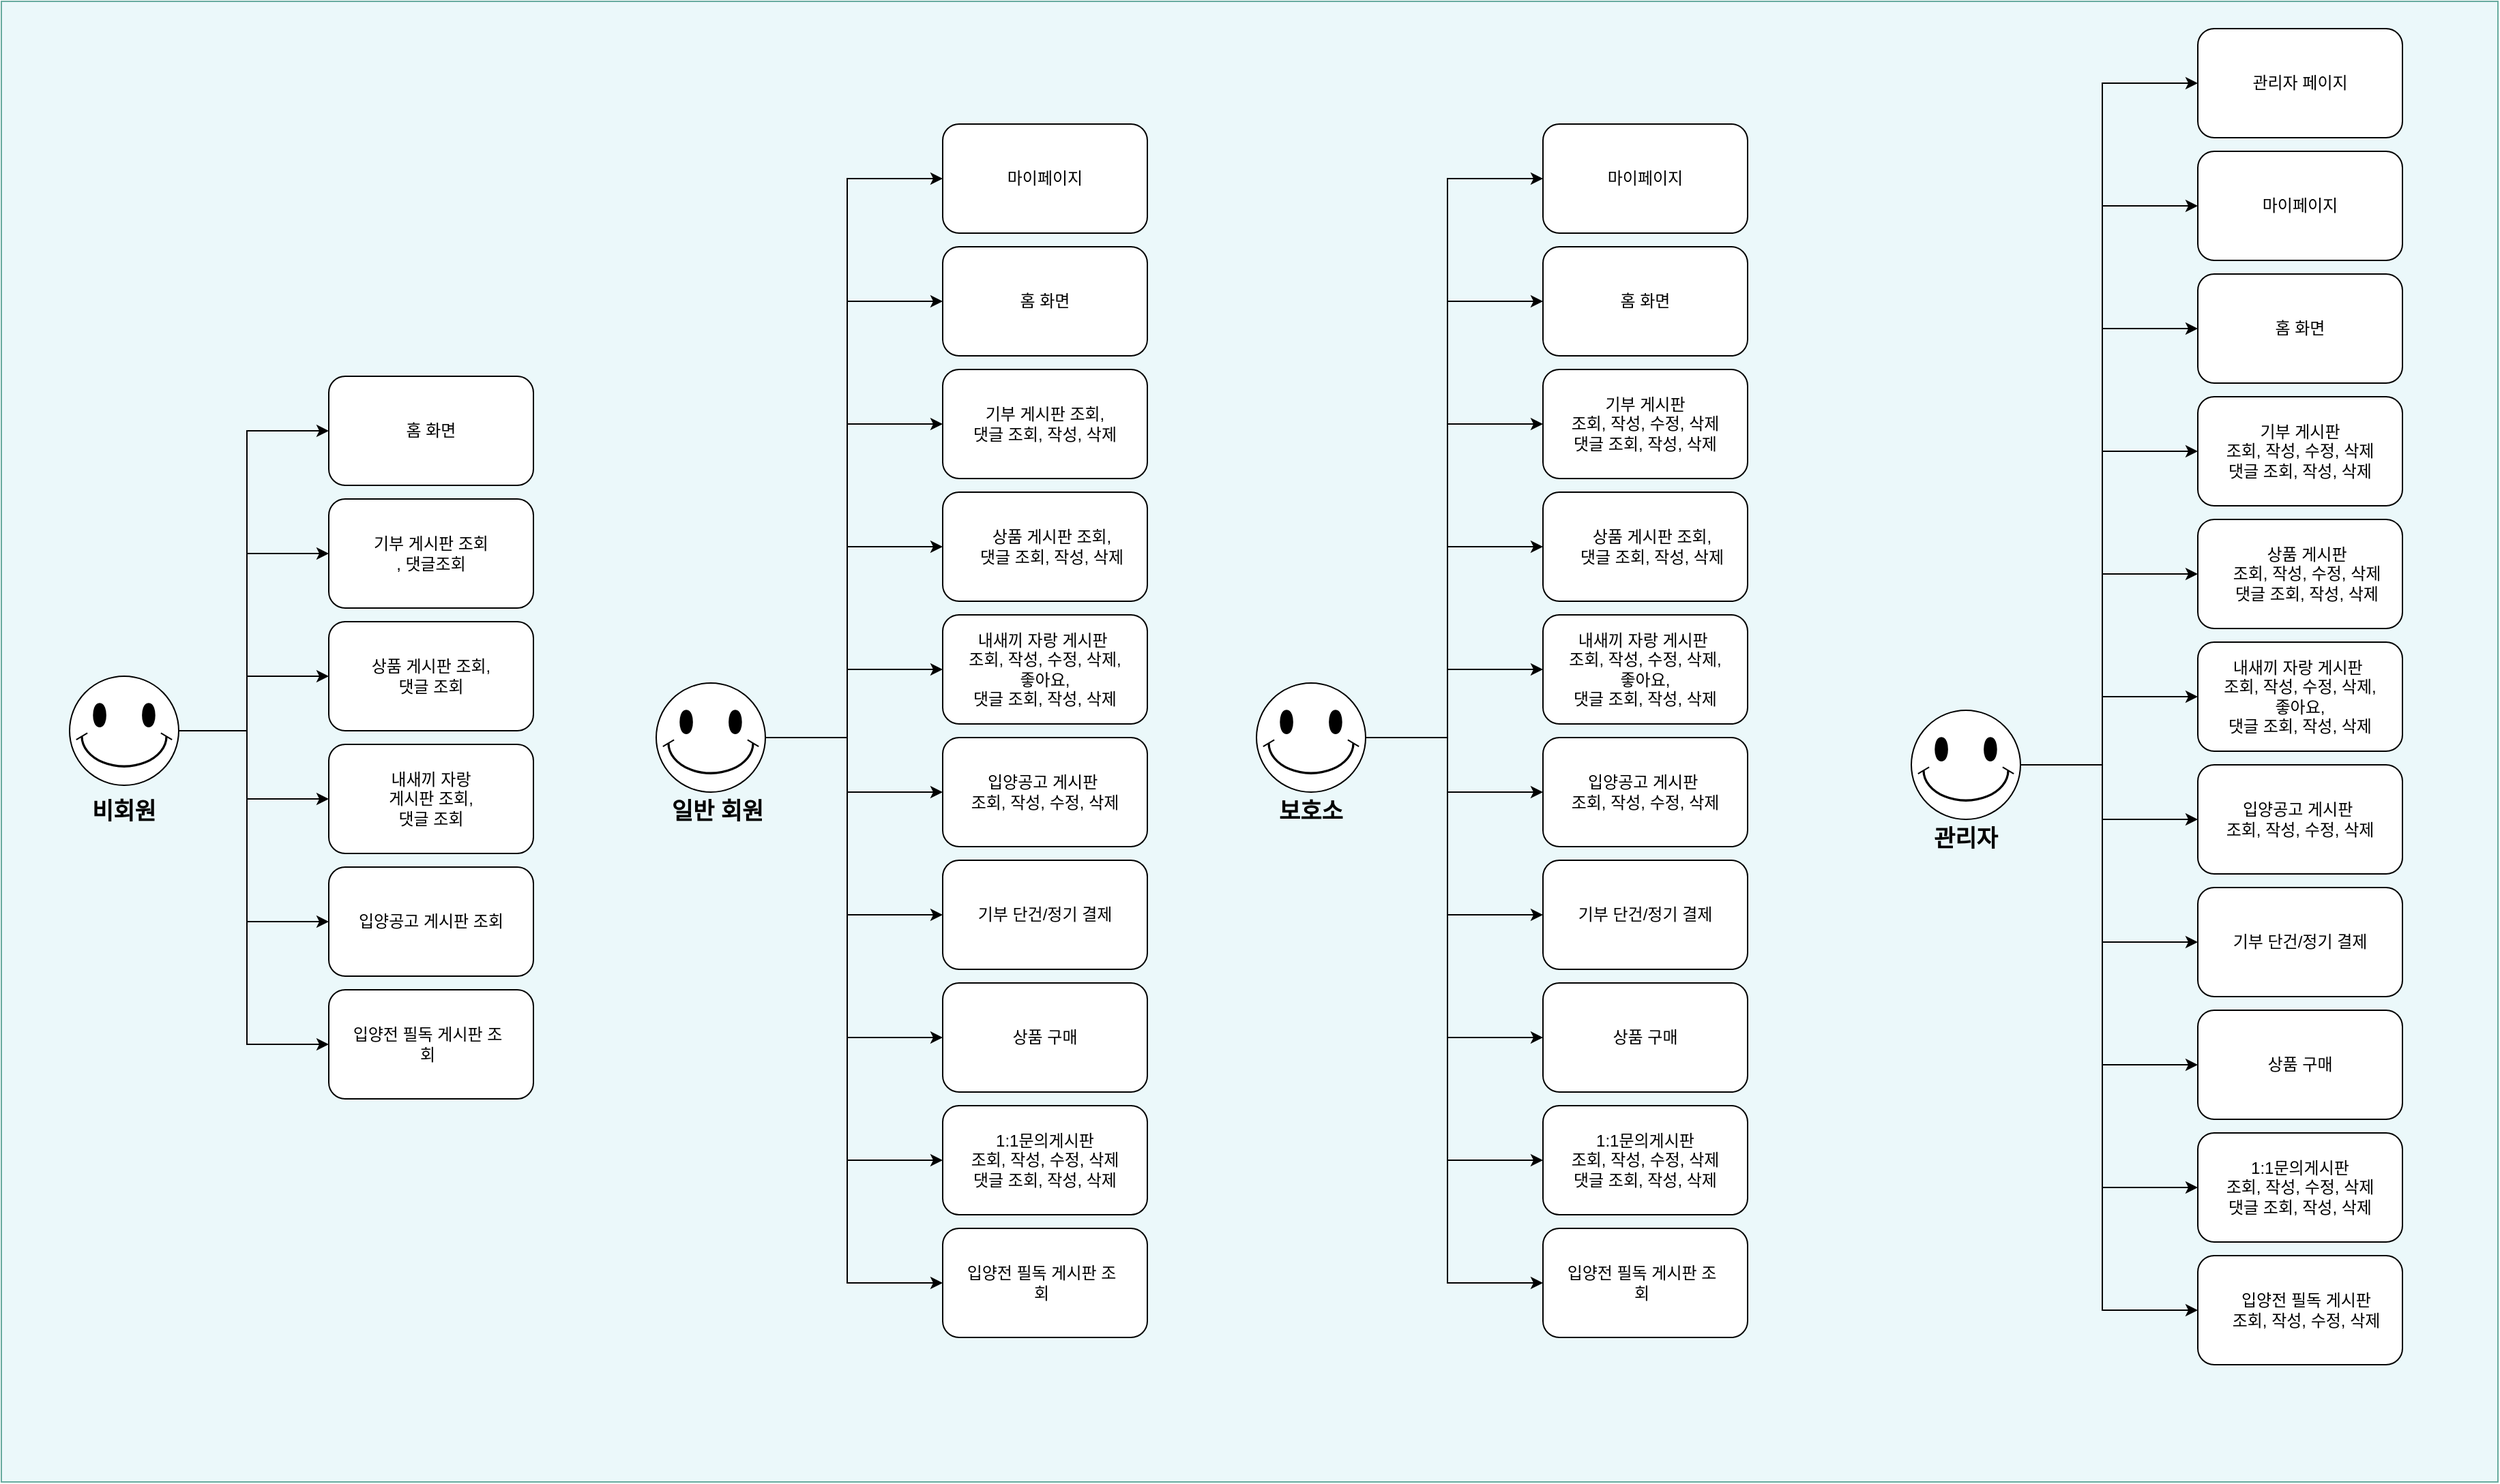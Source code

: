 <mxfile version="16.4.2" type="github">
  <diagram id="yjNOr1RJLhWs88t-OZul" name="Page-1">
    <mxGraphModel dx="1422" dy="1894" grid="1" gridSize="10" guides="1" tooltips="1" connect="1" arrows="1" fold="1" page="1" pageScale="1" pageWidth="827" pageHeight="1169" math="0" shadow="0">
      <root>
        <mxCell id="0" />
        <mxCell id="1" parent="0" />
        <mxCell id="PLGMIADpz1poZpOOaNOE-14" value="" style="rounded=0;whiteSpace=wrap;html=1;fontSize=17;fillColor=#EBF8FA;strokeColor=#67AB9F;" vertex="1" parent="1">
          <mxGeometry x="620" y="-640" width="1830" height="1086" as="geometry" />
        </mxCell>
        <mxCell id="VA1tfp3fu7CcecJ8VBgJ-1" value="" style="verticalLabelPosition=bottom;verticalAlign=top;html=1;shape=mxgraph.basic.smiley" parent="1" vertex="1">
          <mxGeometry x="670" y="-145" width="80" height="80" as="geometry" />
        </mxCell>
        <mxCell id="VA1tfp3fu7CcecJ8VBgJ-2" value="비회원" style="text;html=1;strokeColor=none;fillColor=none;align=center;verticalAlign=middle;whiteSpace=wrap;rounded=0;fontSize=17;fontStyle=1" parent="1" vertex="1">
          <mxGeometry x="675" y="-65" width="70" height="40" as="geometry" />
        </mxCell>
        <mxCell id="VA1tfp3fu7CcecJ8VBgJ-3" value="" style="rounded=1;whiteSpace=wrap;html=1;" parent="1" vertex="1">
          <mxGeometry x="860" y="-275" width="150" height="80" as="geometry" />
        </mxCell>
        <mxCell id="VA1tfp3fu7CcecJ8VBgJ-4" value="기부 게시판 조회&lt;br&gt;, 댓글조회" style="text;html=1;strokeColor=none;fillColor=none;align=center;verticalAlign=middle;whiteSpace=wrap;rounded=0;" parent="1" vertex="1">
          <mxGeometry x="870" y="-265" width="130" height="60" as="geometry" />
        </mxCell>
        <mxCell id="VA1tfp3fu7CcecJ8VBgJ-5" value="" style="rounded=1;whiteSpace=wrap;html=1;" parent="1" vertex="1">
          <mxGeometry x="860" y="-95" width="150" height="80" as="geometry" />
        </mxCell>
        <mxCell id="VA1tfp3fu7CcecJ8VBgJ-6" value="내새끼 자랑&lt;br&gt;게시판 조회,&lt;br&gt;댓글 조회" style="text;html=1;strokeColor=none;fillColor=none;align=center;verticalAlign=middle;whiteSpace=wrap;rounded=0;" parent="1" vertex="1">
          <mxGeometry x="880" y="-85" width="110" height="60" as="geometry" />
        </mxCell>
        <mxCell id="VA1tfp3fu7CcecJ8VBgJ-7" value="" style="endArrow=classic;html=1;rounded=0;entryX=0;entryY=0.5;entryDx=0;entryDy=0;exitX=1;exitY=0.5;exitDx=0;exitDy=0;exitPerimeter=0;" parent="1" source="VA1tfp3fu7CcecJ8VBgJ-1" target="VA1tfp3fu7CcecJ8VBgJ-3" edge="1">
          <mxGeometry width="50" height="50" relative="1" as="geometry">
            <mxPoint x="390" y="-55" as="sourcePoint" />
            <mxPoint x="800" y="-185" as="targetPoint" />
            <Array as="points">
              <mxPoint x="800" y="-105" />
              <mxPoint x="800" y="-235" />
            </Array>
          </mxGeometry>
        </mxCell>
        <mxCell id="VA1tfp3fu7CcecJ8VBgJ-8" value="" style="endArrow=classic;html=1;rounded=0;entryX=0;entryY=0.5;entryDx=0;entryDy=0;exitX=1;exitY=0.5;exitDx=0;exitDy=0;exitPerimeter=0;" parent="1" source="VA1tfp3fu7CcecJ8VBgJ-1" target="VA1tfp3fu7CcecJ8VBgJ-5" edge="1">
          <mxGeometry width="50" height="50" relative="1" as="geometry">
            <mxPoint x="760" y="-125" as="sourcePoint" />
            <mxPoint x="850" y="-185" as="targetPoint" />
            <Array as="points">
              <mxPoint x="800" y="-105" />
              <mxPoint x="800" y="-55" />
            </Array>
          </mxGeometry>
        </mxCell>
        <mxCell id="VA1tfp3fu7CcecJ8VBgJ-9" value="" style="verticalLabelPosition=bottom;verticalAlign=top;html=1;shape=mxgraph.basic.smiley" parent="1" vertex="1">
          <mxGeometry x="1100" y="-140" width="80" height="80" as="geometry" />
        </mxCell>
        <mxCell id="VA1tfp3fu7CcecJ8VBgJ-10" value="일반 회원" style="text;html=1;strokeColor=none;fillColor=none;align=center;verticalAlign=middle;whiteSpace=wrap;rounded=0;fontSize=17;fontStyle=1" parent="1" vertex="1">
          <mxGeometry x="1100" y="-60" width="90" height="30" as="geometry" />
        </mxCell>
        <mxCell id="VA1tfp3fu7CcecJ8VBgJ-11" value="" style="rounded=1;whiteSpace=wrap;html=1;" parent="1" vertex="1">
          <mxGeometry x="860" y="-365" width="150" height="80" as="geometry" />
        </mxCell>
        <mxCell id="VA1tfp3fu7CcecJ8VBgJ-12" value="홈 화면" style="text;html=1;strokeColor=none;fillColor=none;align=center;verticalAlign=middle;whiteSpace=wrap;rounded=0;" parent="1" vertex="1">
          <mxGeometry x="870" y="-355" width="130" height="60" as="geometry" />
        </mxCell>
        <mxCell id="VA1tfp3fu7CcecJ8VBgJ-13" value="" style="rounded=1;whiteSpace=wrap;html=1;" parent="1" vertex="1">
          <mxGeometry x="860" y="-185" width="150" height="80" as="geometry" />
        </mxCell>
        <mxCell id="VA1tfp3fu7CcecJ8VBgJ-14" value="상품 게시판 조회,&lt;br&gt;댓글 조회" style="text;html=1;strokeColor=none;fillColor=none;align=center;verticalAlign=middle;whiteSpace=wrap;rounded=0;" parent="1" vertex="1">
          <mxGeometry x="880" y="-175" width="110" height="60" as="geometry" />
        </mxCell>
        <mxCell id="VA1tfp3fu7CcecJ8VBgJ-15" value="" style="rounded=1;whiteSpace=wrap;html=1;" parent="1" vertex="1">
          <mxGeometry x="860" y="-5" width="150" height="80" as="geometry" />
        </mxCell>
        <mxCell id="VA1tfp3fu7CcecJ8VBgJ-16" value="입양공고 게시판 조회" style="text;html=1;strokeColor=none;fillColor=none;align=center;verticalAlign=middle;whiteSpace=wrap;rounded=0;" parent="1" vertex="1">
          <mxGeometry x="875" y="5" width="120" height="60" as="geometry" />
        </mxCell>
        <mxCell id="VA1tfp3fu7CcecJ8VBgJ-17" value="" style="endArrow=classic;html=1;rounded=0;entryX=0;entryY=0.5;entryDx=0;entryDy=0;exitX=1;exitY=0.5;exitDx=0;exitDy=0;exitPerimeter=0;" parent="1" source="VA1tfp3fu7CcecJ8VBgJ-1" target="VA1tfp3fu7CcecJ8VBgJ-15" edge="1">
          <mxGeometry width="50" height="50" relative="1" as="geometry">
            <mxPoint x="640" y="-35" as="sourcePoint" />
            <mxPoint x="690" y="-85" as="targetPoint" />
            <Array as="points">
              <mxPoint x="800" y="-105" />
              <mxPoint x="800" y="35" />
            </Array>
          </mxGeometry>
        </mxCell>
        <mxCell id="VA1tfp3fu7CcecJ8VBgJ-18" value="" style="endArrow=classic;html=1;rounded=0;entryX=0;entryY=0.5;entryDx=0;entryDy=0;exitX=1;exitY=0.5;exitDx=0;exitDy=0;exitPerimeter=0;" parent="1" source="VA1tfp3fu7CcecJ8VBgJ-1" target="VA1tfp3fu7CcecJ8VBgJ-11" edge="1">
          <mxGeometry width="50" height="50" relative="1" as="geometry">
            <mxPoint x="640" y="-35" as="sourcePoint" />
            <mxPoint x="690" y="-85" as="targetPoint" />
            <Array as="points">
              <mxPoint x="800" y="-105" />
              <mxPoint x="800" y="-325" />
            </Array>
          </mxGeometry>
        </mxCell>
        <mxCell id="VA1tfp3fu7CcecJ8VBgJ-19" value="" style="rounded=1;whiteSpace=wrap;html=1;" parent="1" vertex="1">
          <mxGeometry x="1310" y="-370" width="150" height="80" as="geometry" />
        </mxCell>
        <mxCell id="VA1tfp3fu7CcecJ8VBgJ-20" value="기부 게시판 조회,&lt;br&gt;댓글 조회, 작성, 삭제" style="text;html=1;strokeColor=none;fillColor=none;align=center;verticalAlign=middle;whiteSpace=wrap;rounded=0;" parent="1" vertex="1">
          <mxGeometry x="1320" y="-360" width="130" height="60" as="geometry" />
        </mxCell>
        <mxCell id="VA1tfp3fu7CcecJ8VBgJ-21" value="" style="rounded=1;whiteSpace=wrap;html=1;" parent="1" vertex="1">
          <mxGeometry x="1310" y="-190" width="150" height="80" as="geometry" />
        </mxCell>
        <mxCell id="VA1tfp3fu7CcecJ8VBgJ-22" value="내새끼 자랑 게시판&amp;nbsp;&lt;br&gt;조회, 작성, 수정, 삭제,&lt;br&gt;좋아요,&lt;br&gt;댓글 조회, 작성, 삭제" style="text;html=1;strokeColor=none;fillColor=none;align=center;verticalAlign=middle;whiteSpace=wrap;rounded=0;" parent="1" vertex="1">
          <mxGeometry x="1310" y="-180" width="150" height="60" as="geometry" />
        </mxCell>
        <mxCell id="VA1tfp3fu7CcecJ8VBgJ-23" value="" style="rounded=1;whiteSpace=wrap;html=1;" parent="1" vertex="1">
          <mxGeometry x="1310" y="-460" width="150" height="80" as="geometry" />
        </mxCell>
        <mxCell id="VA1tfp3fu7CcecJ8VBgJ-24" value="홈 화면" style="text;html=1;strokeColor=none;fillColor=none;align=center;verticalAlign=middle;whiteSpace=wrap;rounded=0;" parent="1" vertex="1">
          <mxGeometry x="1320" y="-450" width="130" height="60" as="geometry" />
        </mxCell>
        <mxCell id="VA1tfp3fu7CcecJ8VBgJ-25" value="" style="rounded=1;whiteSpace=wrap;html=1;" parent="1" vertex="1">
          <mxGeometry x="1310" y="-280" width="150" height="80" as="geometry" />
        </mxCell>
        <mxCell id="VA1tfp3fu7CcecJ8VBgJ-26" value="상품 게시판 조회,&lt;br&gt;댓글 조회, 작성, 삭제" style="text;html=1;strokeColor=none;fillColor=none;align=center;verticalAlign=middle;whiteSpace=wrap;rounded=0;" parent="1" vertex="1">
          <mxGeometry x="1325" y="-270" width="130" height="60" as="geometry" />
        </mxCell>
        <mxCell id="VA1tfp3fu7CcecJ8VBgJ-27" value="" style="rounded=1;whiteSpace=wrap;html=1;" parent="1" vertex="1">
          <mxGeometry x="1310" y="-100" width="150" height="80" as="geometry" />
        </mxCell>
        <mxCell id="VA1tfp3fu7CcecJ8VBgJ-28" value="입양공고 게시판&amp;nbsp;&lt;br&gt;조회, 작성, 수정, 삭제" style="text;html=1;strokeColor=none;fillColor=none;align=center;verticalAlign=middle;whiteSpace=wrap;rounded=0;" parent="1" vertex="1">
          <mxGeometry x="1325" y="-90" width="120" height="60" as="geometry" />
        </mxCell>
        <mxCell id="VA1tfp3fu7CcecJ8VBgJ-30" value="" style="rounded=1;whiteSpace=wrap;html=1;" parent="1" vertex="1">
          <mxGeometry x="1310" y="-10" width="150" height="80" as="geometry" />
        </mxCell>
        <mxCell id="VA1tfp3fu7CcecJ8VBgJ-31" value="기부 단건/정기 결제" style="text;html=1;strokeColor=none;fillColor=none;align=center;verticalAlign=middle;whiteSpace=wrap;rounded=0;" parent="1" vertex="1">
          <mxGeometry x="1320" width="130" height="60" as="geometry" />
        </mxCell>
        <mxCell id="VA1tfp3fu7CcecJ8VBgJ-32" value="" style="rounded=1;whiteSpace=wrap;html=1;" parent="1" vertex="1">
          <mxGeometry x="1310" y="80" width="150" height="80" as="geometry" />
        </mxCell>
        <mxCell id="VA1tfp3fu7CcecJ8VBgJ-33" value="상품 구매" style="text;html=1;strokeColor=none;fillColor=none;align=center;verticalAlign=middle;whiteSpace=wrap;rounded=0;" parent="1" vertex="1">
          <mxGeometry x="1335" y="95" width="100" height="50" as="geometry" />
        </mxCell>
        <mxCell id="VA1tfp3fu7CcecJ8VBgJ-34" value="" style="endArrow=classic;html=1;rounded=0;exitX=1;exitY=0.5;exitDx=0;exitDy=0;exitPerimeter=0;entryX=0;entryY=0.5;entryDx=0;entryDy=0;" parent="1" source="VA1tfp3fu7CcecJ8VBgJ-9" target="VA1tfp3fu7CcecJ8VBgJ-22" edge="1">
          <mxGeometry width="50" height="50" relative="1" as="geometry">
            <mxPoint x="1240" y="-150" as="sourcePoint" />
            <mxPoint x="1290" y="-200" as="targetPoint" />
            <Array as="points">
              <mxPoint x="1240" y="-100" />
              <mxPoint x="1240" y="-150" />
            </Array>
          </mxGeometry>
        </mxCell>
        <mxCell id="VA1tfp3fu7CcecJ8VBgJ-35" value="" style="endArrow=classic;html=1;rounded=0;exitX=1;exitY=0.5;exitDx=0;exitDy=0;exitPerimeter=0;entryX=0;entryY=0.5;entryDx=0;entryDy=0;" parent="1" source="VA1tfp3fu7CcecJ8VBgJ-9" target="VA1tfp3fu7CcecJ8VBgJ-25" edge="1">
          <mxGeometry width="50" height="50" relative="1" as="geometry">
            <mxPoint x="1190" y="-140" as="sourcePoint" />
            <mxPoint x="1320" y="-140" as="targetPoint" />
            <Array as="points">
              <mxPoint x="1240" y="-100" />
              <mxPoint x="1240" y="-240" />
            </Array>
          </mxGeometry>
        </mxCell>
        <mxCell id="VA1tfp3fu7CcecJ8VBgJ-36" value="" style="endArrow=classic;html=1;rounded=0;exitX=1;exitY=0.5;exitDx=0;exitDy=0;exitPerimeter=0;entryX=0;entryY=0.5;entryDx=0;entryDy=0;" parent="1" source="VA1tfp3fu7CcecJ8VBgJ-9" target="VA1tfp3fu7CcecJ8VBgJ-19" edge="1">
          <mxGeometry width="50" height="50" relative="1" as="geometry">
            <mxPoint x="1200" y="-130" as="sourcePoint" />
            <mxPoint x="1330" y="-130" as="targetPoint" />
            <Array as="points">
              <mxPoint x="1240" y="-100" />
              <mxPoint x="1240" y="-330" />
            </Array>
          </mxGeometry>
        </mxCell>
        <mxCell id="VA1tfp3fu7CcecJ8VBgJ-37" value="" style="endArrow=classic;html=1;rounded=0;exitX=1;exitY=0.5;exitDx=0;exitDy=0;exitPerimeter=0;entryX=0;entryY=0.5;entryDx=0;entryDy=0;" parent="1" source="VA1tfp3fu7CcecJ8VBgJ-9" target="VA1tfp3fu7CcecJ8VBgJ-23" edge="1">
          <mxGeometry width="50" height="50" relative="1" as="geometry">
            <mxPoint x="1210" y="-120" as="sourcePoint" />
            <mxPoint x="1340" y="-120" as="targetPoint" />
            <Array as="points">
              <mxPoint x="1240" y="-100" />
              <mxPoint x="1240" y="-420" />
            </Array>
          </mxGeometry>
        </mxCell>
        <mxCell id="VA1tfp3fu7CcecJ8VBgJ-38" value="" style="endArrow=classic;html=1;rounded=0;exitX=1;exitY=0.5;exitDx=0;exitDy=0;exitPerimeter=0;entryX=0;entryY=0.5;entryDx=0;entryDy=0;" parent="1" source="VA1tfp3fu7CcecJ8VBgJ-9" target="VA1tfp3fu7CcecJ8VBgJ-27" edge="1">
          <mxGeometry width="50" height="50" relative="1" as="geometry">
            <mxPoint x="1220" y="-110" as="sourcePoint" />
            <mxPoint x="1350" y="-110" as="targetPoint" />
            <Array as="points">
              <mxPoint x="1240" y="-100" />
              <mxPoint x="1240" y="-60" />
            </Array>
          </mxGeometry>
        </mxCell>
        <mxCell id="VA1tfp3fu7CcecJ8VBgJ-39" value="" style="endArrow=classic;html=1;rounded=0;exitX=1;exitY=0.5;exitDx=0;exitDy=0;exitPerimeter=0;entryX=0;entryY=0.5;entryDx=0;entryDy=0;" parent="1" source="VA1tfp3fu7CcecJ8VBgJ-9" target="VA1tfp3fu7CcecJ8VBgJ-30" edge="1">
          <mxGeometry width="50" height="50" relative="1" as="geometry">
            <mxPoint x="1230" y="-100" as="sourcePoint" />
            <mxPoint x="1360" y="-100" as="targetPoint" />
            <Array as="points">
              <mxPoint x="1240" y="-100" />
              <mxPoint x="1240" y="30" />
            </Array>
          </mxGeometry>
        </mxCell>
        <mxCell id="VA1tfp3fu7CcecJ8VBgJ-40" value="" style="endArrow=classic;html=1;rounded=0;exitX=1;exitY=0.5;exitDx=0;exitDy=0;exitPerimeter=0;entryX=0;entryY=0.5;entryDx=0;entryDy=0;" parent="1" source="VA1tfp3fu7CcecJ8VBgJ-9" target="VA1tfp3fu7CcecJ8VBgJ-32" edge="1">
          <mxGeometry width="50" height="50" relative="1" as="geometry">
            <mxPoint x="1240" y="-90" as="sourcePoint" />
            <mxPoint x="1370" y="-90" as="targetPoint" />
            <Array as="points">
              <mxPoint x="1240" y="-100" />
              <mxPoint x="1240" y="120" />
            </Array>
          </mxGeometry>
        </mxCell>
        <mxCell id="VA1tfp3fu7CcecJ8VBgJ-41" value="" style="rounded=1;whiteSpace=wrap;html=1;" parent="1" vertex="1">
          <mxGeometry x="1310" y="170" width="150" height="80" as="geometry" />
        </mxCell>
        <mxCell id="VA1tfp3fu7CcecJ8VBgJ-42" value="1:1문의게시판&lt;br&gt;조회, 작성, 수정, 삭제&lt;br&gt;댓글 조회, 작성, 삭제" style="text;html=1;strokeColor=none;fillColor=none;align=center;verticalAlign=middle;whiteSpace=wrap;rounded=0;" parent="1" vertex="1">
          <mxGeometry x="1320" y="180" width="130" height="60" as="geometry" />
        </mxCell>
        <mxCell id="VA1tfp3fu7CcecJ8VBgJ-43" value="" style="endArrow=classic;html=1;rounded=0;exitX=1;exitY=0.5;exitDx=0;exitDy=0;exitPerimeter=0;entryX=0;entryY=0.5;entryDx=0;entryDy=0;" parent="1" source="VA1tfp3fu7CcecJ8VBgJ-9" target="VA1tfp3fu7CcecJ8VBgJ-41" edge="1">
          <mxGeometry width="50" height="50" relative="1" as="geometry">
            <mxPoint x="1240" y="-50" as="sourcePoint" />
            <mxPoint x="1290" y="-100" as="targetPoint" />
            <Array as="points">
              <mxPoint x="1240" y="-100" />
              <mxPoint x="1240" y="210" />
            </Array>
          </mxGeometry>
        </mxCell>
        <mxCell id="VA1tfp3fu7CcecJ8VBgJ-44" value="" style="verticalLabelPosition=bottom;verticalAlign=top;html=1;shape=mxgraph.basic.smiley" parent="1" vertex="1">
          <mxGeometry x="1540" y="-140" width="80" height="80" as="geometry" />
        </mxCell>
        <mxCell id="VA1tfp3fu7CcecJ8VBgJ-45" value="보호소" style="text;html=1;strokeColor=none;fillColor=none;align=center;verticalAlign=middle;whiteSpace=wrap;rounded=0;fontSize=17;fontStyle=1" parent="1" vertex="1">
          <mxGeometry x="1550" y="-60" width="60" height="30" as="geometry" />
        </mxCell>
        <mxCell id="VA1tfp3fu7CcecJ8VBgJ-46" value="" style="rounded=1;whiteSpace=wrap;html=1;" parent="1" vertex="1">
          <mxGeometry x="1750" y="-370" width="150" height="80" as="geometry" />
        </mxCell>
        <mxCell id="VA1tfp3fu7CcecJ8VBgJ-47" value="기부 게시판 &lt;br&gt;조회, 작성, 수정, 삭제&lt;br&gt;댓글 조회, 작성, 삭제" style="text;html=1;strokeColor=none;fillColor=none;align=center;verticalAlign=middle;whiteSpace=wrap;rounded=0;" parent="1" vertex="1">
          <mxGeometry x="1760" y="-360" width="130" height="60" as="geometry" />
        </mxCell>
        <mxCell id="VA1tfp3fu7CcecJ8VBgJ-48" value="" style="rounded=1;whiteSpace=wrap;html=1;" parent="1" vertex="1">
          <mxGeometry x="1750" y="-190" width="150" height="80" as="geometry" />
        </mxCell>
        <mxCell id="VA1tfp3fu7CcecJ8VBgJ-49" value="내새끼 자랑 게시판&amp;nbsp;&lt;br&gt;조회, 작성, 수정, 삭제,&lt;br&gt;좋아요,&lt;br&gt;댓글 조회, 작성, 삭제" style="text;html=1;strokeColor=none;fillColor=none;align=center;verticalAlign=middle;whiteSpace=wrap;rounded=0;" parent="1" vertex="1">
          <mxGeometry x="1750" y="-180" width="150" height="60" as="geometry" />
        </mxCell>
        <mxCell id="VA1tfp3fu7CcecJ8VBgJ-50" value="" style="rounded=1;whiteSpace=wrap;html=1;" parent="1" vertex="1">
          <mxGeometry x="1750" y="-460" width="150" height="80" as="geometry" />
        </mxCell>
        <mxCell id="VA1tfp3fu7CcecJ8VBgJ-51" value="홈 화면" style="text;html=1;strokeColor=none;fillColor=none;align=center;verticalAlign=middle;whiteSpace=wrap;rounded=0;" parent="1" vertex="1">
          <mxGeometry x="1760" y="-450" width="130" height="60" as="geometry" />
        </mxCell>
        <mxCell id="VA1tfp3fu7CcecJ8VBgJ-52" value="" style="rounded=1;whiteSpace=wrap;html=1;" parent="1" vertex="1">
          <mxGeometry x="1750" y="-280" width="150" height="80" as="geometry" />
        </mxCell>
        <mxCell id="VA1tfp3fu7CcecJ8VBgJ-53" value="상품 게시판 조회,&lt;br&gt;댓글 조회, 작성, 삭제" style="text;html=1;strokeColor=none;fillColor=none;align=center;verticalAlign=middle;whiteSpace=wrap;rounded=0;" parent="1" vertex="1">
          <mxGeometry x="1765" y="-270" width="130" height="60" as="geometry" />
        </mxCell>
        <mxCell id="VA1tfp3fu7CcecJ8VBgJ-54" value="" style="rounded=1;whiteSpace=wrap;html=1;" parent="1" vertex="1">
          <mxGeometry x="1750" y="-100" width="150" height="80" as="geometry" />
        </mxCell>
        <mxCell id="VA1tfp3fu7CcecJ8VBgJ-55" value="입양공고 게시판&amp;nbsp;&lt;br&gt;조회, 작성, 수정, 삭제" style="text;html=1;strokeColor=none;fillColor=none;align=center;verticalAlign=middle;whiteSpace=wrap;rounded=0;" parent="1" vertex="1">
          <mxGeometry x="1765" y="-90" width="120" height="60" as="geometry" />
        </mxCell>
        <mxCell id="VA1tfp3fu7CcecJ8VBgJ-56" value="" style="rounded=1;whiteSpace=wrap;html=1;" parent="1" vertex="1">
          <mxGeometry x="1750" y="-10" width="150" height="80" as="geometry" />
        </mxCell>
        <mxCell id="VA1tfp3fu7CcecJ8VBgJ-57" value="기부 단건/정기 결제" style="text;html=1;strokeColor=none;fillColor=none;align=center;verticalAlign=middle;whiteSpace=wrap;rounded=0;" parent="1" vertex="1">
          <mxGeometry x="1760" width="130" height="60" as="geometry" />
        </mxCell>
        <mxCell id="VA1tfp3fu7CcecJ8VBgJ-58" value="" style="rounded=1;whiteSpace=wrap;html=1;" parent="1" vertex="1">
          <mxGeometry x="1750" y="80" width="150" height="80" as="geometry" />
        </mxCell>
        <mxCell id="VA1tfp3fu7CcecJ8VBgJ-59" value="상품 구매" style="text;html=1;strokeColor=none;fillColor=none;align=center;verticalAlign=middle;whiteSpace=wrap;rounded=0;" parent="1" vertex="1">
          <mxGeometry x="1760" y="90" width="130" height="60" as="geometry" />
        </mxCell>
        <mxCell id="VA1tfp3fu7CcecJ8VBgJ-60" value="" style="endArrow=classic;html=1;rounded=0;exitX=1;exitY=0.5;exitDx=0;exitDy=0;exitPerimeter=0;entryX=0;entryY=0.5;entryDx=0;entryDy=0;" parent="1" source="VA1tfp3fu7CcecJ8VBgJ-44" target="VA1tfp3fu7CcecJ8VBgJ-49" edge="1">
          <mxGeometry width="50" height="50" relative="1" as="geometry">
            <mxPoint x="1680" y="-150" as="sourcePoint" />
            <mxPoint x="1730" y="-200" as="targetPoint" />
            <Array as="points">
              <mxPoint x="1680" y="-100" />
              <mxPoint x="1680" y="-150" />
            </Array>
          </mxGeometry>
        </mxCell>
        <mxCell id="VA1tfp3fu7CcecJ8VBgJ-61" value="" style="endArrow=classic;html=1;rounded=0;exitX=1;exitY=0.5;exitDx=0;exitDy=0;exitPerimeter=0;entryX=0;entryY=0.5;entryDx=0;entryDy=0;" parent="1" source="VA1tfp3fu7CcecJ8VBgJ-44" target="VA1tfp3fu7CcecJ8VBgJ-52" edge="1">
          <mxGeometry width="50" height="50" relative="1" as="geometry">
            <mxPoint x="1630" y="-140" as="sourcePoint" />
            <mxPoint x="1760" y="-140" as="targetPoint" />
            <Array as="points">
              <mxPoint x="1680" y="-100" />
              <mxPoint x="1680" y="-240" />
            </Array>
          </mxGeometry>
        </mxCell>
        <mxCell id="VA1tfp3fu7CcecJ8VBgJ-62" value="" style="endArrow=classic;html=1;rounded=0;exitX=1;exitY=0.5;exitDx=0;exitDy=0;exitPerimeter=0;entryX=0;entryY=0.5;entryDx=0;entryDy=0;" parent="1" source="VA1tfp3fu7CcecJ8VBgJ-44" target="VA1tfp3fu7CcecJ8VBgJ-46" edge="1">
          <mxGeometry width="50" height="50" relative="1" as="geometry">
            <mxPoint x="1640" y="-130" as="sourcePoint" />
            <mxPoint x="1770" y="-130" as="targetPoint" />
            <Array as="points">
              <mxPoint x="1680" y="-100" />
              <mxPoint x="1680" y="-330" />
            </Array>
          </mxGeometry>
        </mxCell>
        <mxCell id="VA1tfp3fu7CcecJ8VBgJ-63" value="" style="endArrow=classic;html=1;rounded=0;exitX=1;exitY=0.5;exitDx=0;exitDy=0;exitPerimeter=0;entryX=0;entryY=0.5;entryDx=0;entryDy=0;" parent="1" source="VA1tfp3fu7CcecJ8VBgJ-44" target="VA1tfp3fu7CcecJ8VBgJ-50" edge="1">
          <mxGeometry width="50" height="50" relative="1" as="geometry">
            <mxPoint x="1650" y="-120" as="sourcePoint" />
            <mxPoint x="1780" y="-120" as="targetPoint" />
            <Array as="points">
              <mxPoint x="1680" y="-100" />
              <mxPoint x="1680" y="-420" />
            </Array>
          </mxGeometry>
        </mxCell>
        <mxCell id="VA1tfp3fu7CcecJ8VBgJ-64" value="" style="endArrow=classic;html=1;rounded=0;exitX=1;exitY=0.5;exitDx=0;exitDy=0;exitPerimeter=0;entryX=0;entryY=0.5;entryDx=0;entryDy=0;" parent="1" source="VA1tfp3fu7CcecJ8VBgJ-44" target="VA1tfp3fu7CcecJ8VBgJ-54" edge="1">
          <mxGeometry width="50" height="50" relative="1" as="geometry">
            <mxPoint x="1660" y="-110" as="sourcePoint" />
            <mxPoint x="1790" y="-110" as="targetPoint" />
            <Array as="points">
              <mxPoint x="1680" y="-100" />
              <mxPoint x="1680" y="-60" />
            </Array>
          </mxGeometry>
        </mxCell>
        <mxCell id="VA1tfp3fu7CcecJ8VBgJ-65" value="" style="endArrow=classic;html=1;rounded=0;exitX=1;exitY=0.5;exitDx=0;exitDy=0;exitPerimeter=0;entryX=0;entryY=0.5;entryDx=0;entryDy=0;" parent="1" source="VA1tfp3fu7CcecJ8VBgJ-44" target="VA1tfp3fu7CcecJ8VBgJ-56" edge="1">
          <mxGeometry width="50" height="50" relative="1" as="geometry">
            <mxPoint x="1670" y="-100" as="sourcePoint" />
            <mxPoint x="1800" y="-100" as="targetPoint" />
            <Array as="points">
              <mxPoint x="1680" y="-100" />
              <mxPoint x="1680" y="30" />
            </Array>
          </mxGeometry>
        </mxCell>
        <mxCell id="VA1tfp3fu7CcecJ8VBgJ-66" value="" style="endArrow=classic;html=1;rounded=0;exitX=1;exitY=0.5;exitDx=0;exitDy=0;exitPerimeter=0;entryX=0;entryY=0.5;entryDx=0;entryDy=0;" parent="1" source="VA1tfp3fu7CcecJ8VBgJ-44" target="VA1tfp3fu7CcecJ8VBgJ-58" edge="1">
          <mxGeometry width="50" height="50" relative="1" as="geometry">
            <mxPoint x="1680" y="-90" as="sourcePoint" />
            <mxPoint x="1810" y="-90" as="targetPoint" />
            <Array as="points">
              <mxPoint x="1680" y="-100" />
              <mxPoint x="1680" y="120" />
            </Array>
          </mxGeometry>
        </mxCell>
        <mxCell id="VA1tfp3fu7CcecJ8VBgJ-67" value="" style="rounded=1;whiteSpace=wrap;html=1;" parent="1" vertex="1">
          <mxGeometry x="1750" y="170" width="150" height="80" as="geometry" />
        </mxCell>
        <mxCell id="VA1tfp3fu7CcecJ8VBgJ-68" value="1:1문의게시판&lt;br&gt;조회, 작성, 수정, 삭제&lt;br&gt;댓글 조회, 작성, 삭제" style="text;html=1;strokeColor=none;fillColor=none;align=center;verticalAlign=middle;whiteSpace=wrap;rounded=0;" parent="1" vertex="1">
          <mxGeometry x="1760" y="180" width="130" height="60" as="geometry" />
        </mxCell>
        <mxCell id="VA1tfp3fu7CcecJ8VBgJ-69" value="" style="endArrow=classic;html=1;rounded=0;exitX=1;exitY=0.5;exitDx=0;exitDy=0;exitPerimeter=0;entryX=0;entryY=0.5;entryDx=0;entryDy=0;" parent="1" source="VA1tfp3fu7CcecJ8VBgJ-44" target="VA1tfp3fu7CcecJ8VBgJ-67" edge="1">
          <mxGeometry width="50" height="50" relative="1" as="geometry">
            <mxPoint x="1680" y="-50" as="sourcePoint" />
            <mxPoint x="1730" y="-100" as="targetPoint" />
            <Array as="points">
              <mxPoint x="1680" y="-100" />
              <mxPoint x="1680" y="210" />
            </Array>
          </mxGeometry>
        </mxCell>
        <mxCell id="VA1tfp3fu7CcecJ8VBgJ-70" value="" style="verticalLabelPosition=bottom;verticalAlign=top;html=1;shape=mxgraph.basic.smiley" parent="1" vertex="1">
          <mxGeometry x="2020" y="-120" width="80" height="80" as="geometry" />
        </mxCell>
        <mxCell id="VA1tfp3fu7CcecJ8VBgJ-71" value="관리자" style="text;html=1;strokeColor=none;fillColor=none;align=center;verticalAlign=middle;whiteSpace=wrap;rounded=0;fontSize=17;fontStyle=1" parent="1" vertex="1">
          <mxGeometry x="2030" y="-40" width="60" height="30" as="geometry" />
        </mxCell>
        <mxCell id="VA1tfp3fu7CcecJ8VBgJ-72" value="" style="rounded=1;whiteSpace=wrap;html=1;" parent="1" vertex="1">
          <mxGeometry x="2230" y="-350" width="150" height="80" as="geometry" />
        </mxCell>
        <mxCell id="VA1tfp3fu7CcecJ8VBgJ-73" value="기부 게시판 &lt;br&gt;조회, 작성, 수정, 삭제&lt;br&gt;댓글 조회, 작성, 삭제" style="text;html=1;strokeColor=none;fillColor=none;align=center;verticalAlign=middle;whiteSpace=wrap;rounded=0;" parent="1" vertex="1">
          <mxGeometry x="2240" y="-340" width="130" height="60" as="geometry" />
        </mxCell>
        <mxCell id="VA1tfp3fu7CcecJ8VBgJ-74" value="" style="rounded=1;whiteSpace=wrap;html=1;" parent="1" vertex="1">
          <mxGeometry x="2230" y="-170" width="150" height="80" as="geometry" />
        </mxCell>
        <mxCell id="VA1tfp3fu7CcecJ8VBgJ-75" value="내새끼 자랑 게시판&amp;nbsp;&lt;br&gt;조회, 작성, 수정, 삭제,&lt;br&gt;좋아요,&lt;br&gt;댓글 조회, 작성, 삭제" style="text;html=1;strokeColor=none;fillColor=none;align=center;verticalAlign=middle;whiteSpace=wrap;rounded=0;" parent="1" vertex="1">
          <mxGeometry x="2230" y="-160" width="150" height="60" as="geometry" />
        </mxCell>
        <mxCell id="VA1tfp3fu7CcecJ8VBgJ-76" value="" style="rounded=1;whiteSpace=wrap;html=1;" parent="1" vertex="1">
          <mxGeometry x="2230" y="-440" width="150" height="80" as="geometry" />
        </mxCell>
        <mxCell id="VA1tfp3fu7CcecJ8VBgJ-77" value="홈 화면" style="text;html=1;strokeColor=none;fillColor=none;align=center;verticalAlign=middle;whiteSpace=wrap;rounded=0;" parent="1" vertex="1">
          <mxGeometry x="2240" y="-430" width="130" height="60" as="geometry" />
        </mxCell>
        <mxCell id="VA1tfp3fu7CcecJ8VBgJ-78" value="" style="rounded=1;whiteSpace=wrap;html=1;" parent="1" vertex="1">
          <mxGeometry x="2230" y="-260" width="150" height="80" as="geometry" />
        </mxCell>
        <mxCell id="VA1tfp3fu7CcecJ8VBgJ-79" value="상품 게시판 &lt;br&gt;조회, 작성, 수정, 삭제&lt;br&gt;댓글 조회, 작성, 삭제" style="text;html=1;strokeColor=none;fillColor=none;align=center;verticalAlign=middle;whiteSpace=wrap;rounded=0;" parent="1" vertex="1">
          <mxGeometry x="2245" y="-250" width="130" height="60" as="geometry" />
        </mxCell>
        <mxCell id="VA1tfp3fu7CcecJ8VBgJ-80" value="" style="rounded=1;whiteSpace=wrap;html=1;" parent="1" vertex="1">
          <mxGeometry x="2230" y="-80" width="150" height="80" as="geometry" />
        </mxCell>
        <mxCell id="VA1tfp3fu7CcecJ8VBgJ-81" value="입양공고 게시판&amp;nbsp;&lt;br&gt;조회, 작성, 수정, 삭제" style="text;html=1;strokeColor=none;fillColor=none;align=center;verticalAlign=middle;whiteSpace=wrap;rounded=0;" parent="1" vertex="1">
          <mxGeometry x="2245" y="-70" width="120" height="60" as="geometry" />
        </mxCell>
        <mxCell id="VA1tfp3fu7CcecJ8VBgJ-82" value="" style="rounded=1;whiteSpace=wrap;html=1;" parent="1" vertex="1">
          <mxGeometry x="2230" y="10" width="150" height="80" as="geometry" />
        </mxCell>
        <mxCell id="VA1tfp3fu7CcecJ8VBgJ-83" value="기부 단건/정기 결제" style="text;html=1;strokeColor=none;fillColor=none;align=center;verticalAlign=middle;whiteSpace=wrap;rounded=0;" parent="1" vertex="1">
          <mxGeometry x="2240" y="20" width="130" height="60" as="geometry" />
        </mxCell>
        <mxCell id="VA1tfp3fu7CcecJ8VBgJ-84" value="" style="rounded=1;whiteSpace=wrap;html=1;" parent="1" vertex="1">
          <mxGeometry x="2230" y="100" width="150" height="80" as="geometry" />
        </mxCell>
        <mxCell id="VA1tfp3fu7CcecJ8VBgJ-85" value="상품 구매" style="text;html=1;strokeColor=none;fillColor=none;align=center;verticalAlign=middle;whiteSpace=wrap;rounded=0;" parent="1" vertex="1">
          <mxGeometry x="2240" y="110" width="130" height="60" as="geometry" />
        </mxCell>
        <mxCell id="VA1tfp3fu7CcecJ8VBgJ-86" value="" style="endArrow=classic;html=1;rounded=0;exitX=1;exitY=0.5;exitDx=0;exitDy=0;exitPerimeter=0;entryX=0;entryY=0.5;entryDx=0;entryDy=0;" parent="1" source="VA1tfp3fu7CcecJ8VBgJ-70" target="VA1tfp3fu7CcecJ8VBgJ-75" edge="1">
          <mxGeometry width="50" height="50" relative="1" as="geometry">
            <mxPoint x="2160" y="-130" as="sourcePoint" />
            <mxPoint x="2210" y="-180" as="targetPoint" />
            <Array as="points">
              <mxPoint x="2160" y="-80" />
              <mxPoint x="2160" y="-130" />
            </Array>
          </mxGeometry>
        </mxCell>
        <mxCell id="VA1tfp3fu7CcecJ8VBgJ-87" value="" style="endArrow=classic;html=1;rounded=0;exitX=1;exitY=0.5;exitDx=0;exitDy=0;exitPerimeter=0;entryX=0;entryY=0.5;entryDx=0;entryDy=0;" parent="1" source="VA1tfp3fu7CcecJ8VBgJ-70" target="VA1tfp3fu7CcecJ8VBgJ-78" edge="1">
          <mxGeometry width="50" height="50" relative="1" as="geometry">
            <mxPoint x="2110" y="-120" as="sourcePoint" />
            <mxPoint x="2240" y="-120" as="targetPoint" />
            <Array as="points">
              <mxPoint x="2160" y="-80" />
              <mxPoint x="2160" y="-220" />
            </Array>
          </mxGeometry>
        </mxCell>
        <mxCell id="VA1tfp3fu7CcecJ8VBgJ-88" value="" style="endArrow=classic;html=1;rounded=0;exitX=1;exitY=0.5;exitDx=0;exitDy=0;exitPerimeter=0;entryX=0;entryY=0.5;entryDx=0;entryDy=0;" parent="1" source="VA1tfp3fu7CcecJ8VBgJ-70" target="VA1tfp3fu7CcecJ8VBgJ-72" edge="1">
          <mxGeometry width="50" height="50" relative="1" as="geometry">
            <mxPoint x="2120" y="-110" as="sourcePoint" />
            <mxPoint x="2250" y="-110" as="targetPoint" />
            <Array as="points">
              <mxPoint x="2160" y="-80" />
              <mxPoint x="2160" y="-310" />
            </Array>
          </mxGeometry>
        </mxCell>
        <mxCell id="VA1tfp3fu7CcecJ8VBgJ-89" value="" style="endArrow=classic;html=1;rounded=0;exitX=1;exitY=0.5;exitDx=0;exitDy=0;exitPerimeter=0;entryX=0;entryY=0.5;entryDx=0;entryDy=0;" parent="1" source="VA1tfp3fu7CcecJ8VBgJ-70" target="VA1tfp3fu7CcecJ8VBgJ-76" edge="1">
          <mxGeometry width="50" height="50" relative="1" as="geometry">
            <mxPoint x="2130" y="-100" as="sourcePoint" />
            <mxPoint x="2260" y="-100" as="targetPoint" />
            <Array as="points">
              <mxPoint x="2160" y="-80" />
              <mxPoint x="2160" y="-400" />
            </Array>
          </mxGeometry>
        </mxCell>
        <mxCell id="VA1tfp3fu7CcecJ8VBgJ-90" value="" style="endArrow=classic;html=1;rounded=0;exitX=1;exitY=0.5;exitDx=0;exitDy=0;exitPerimeter=0;entryX=0;entryY=0.5;entryDx=0;entryDy=0;" parent="1" source="VA1tfp3fu7CcecJ8VBgJ-70" target="VA1tfp3fu7CcecJ8VBgJ-80" edge="1">
          <mxGeometry width="50" height="50" relative="1" as="geometry">
            <mxPoint x="2140" y="-90" as="sourcePoint" />
            <mxPoint x="2270" y="-90" as="targetPoint" />
            <Array as="points">
              <mxPoint x="2160" y="-80" />
              <mxPoint x="2160" y="-40" />
            </Array>
          </mxGeometry>
        </mxCell>
        <mxCell id="VA1tfp3fu7CcecJ8VBgJ-91" value="" style="endArrow=classic;html=1;rounded=0;exitX=1;exitY=0.5;exitDx=0;exitDy=0;exitPerimeter=0;entryX=0;entryY=0.5;entryDx=0;entryDy=0;" parent="1" source="VA1tfp3fu7CcecJ8VBgJ-70" target="VA1tfp3fu7CcecJ8VBgJ-82" edge="1">
          <mxGeometry width="50" height="50" relative="1" as="geometry">
            <mxPoint x="2150" y="-80" as="sourcePoint" />
            <mxPoint x="2280" y="-80" as="targetPoint" />
            <Array as="points">
              <mxPoint x="2160" y="-80" />
              <mxPoint x="2160" y="50" />
            </Array>
          </mxGeometry>
        </mxCell>
        <mxCell id="VA1tfp3fu7CcecJ8VBgJ-92" value="" style="endArrow=classic;html=1;rounded=0;exitX=1;exitY=0.5;exitDx=0;exitDy=0;exitPerimeter=0;entryX=0;entryY=0.5;entryDx=0;entryDy=0;" parent="1" source="VA1tfp3fu7CcecJ8VBgJ-70" target="VA1tfp3fu7CcecJ8VBgJ-84" edge="1">
          <mxGeometry width="50" height="50" relative="1" as="geometry">
            <mxPoint x="2160" y="-70" as="sourcePoint" />
            <mxPoint x="2290" y="-70" as="targetPoint" />
            <Array as="points">
              <mxPoint x="2160" y="-80" />
              <mxPoint x="2160" y="140" />
            </Array>
          </mxGeometry>
        </mxCell>
        <mxCell id="VA1tfp3fu7CcecJ8VBgJ-93" value="" style="rounded=1;whiteSpace=wrap;html=1;" parent="1" vertex="1">
          <mxGeometry x="2230" y="190" width="150" height="80" as="geometry" />
        </mxCell>
        <mxCell id="VA1tfp3fu7CcecJ8VBgJ-94" value="1:1문의게시판&lt;br&gt;조회, 작성, 수정, 삭제&lt;br&gt;댓글 조회, 작성, 삭제" style="text;html=1;strokeColor=none;fillColor=none;align=center;verticalAlign=middle;whiteSpace=wrap;rounded=0;" parent="1" vertex="1">
          <mxGeometry x="2240" y="200" width="130" height="60" as="geometry" />
        </mxCell>
        <mxCell id="VA1tfp3fu7CcecJ8VBgJ-95" value="" style="endArrow=classic;html=1;rounded=0;exitX=1;exitY=0.5;exitDx=0;exitDy=0;exitPerimeter=0;entryX=0;entryY=0.5;entryDx=0;entryDy=0;" parent="1" source="VA1tfp3fu7CcecJ8VBgJ-70" target="VA1tfp3fu7CcecJ8VBgJ-93" edge="1">
          <mxGeometry width="50" height="50" relative="1" as="geometry">
            <mxPoint x="2160" y="-30" as="sourcePoint" />
            <mxPoint x="2210" y="-80" as="targetPoint" />
            <Array as="points">
              <mxPoint x="2160" y="-80" />
              <mxPoint x="2160" y="230" />
            </Array>
          </mxGeometry>
        </mxCell>
        <mxCell id="VA1tfp3fu7CcecJ8VBgJ-96" value="" style="rounded=1;whiteSpace=wrap;html=1;" parent="1" vertex="1">
          <mxGeometry x="1310" y="-550" width="150" height="80" as="geometry" />
        </mxCell>
        <mxCell id="VA1tfp3fu7CcecJ8VBgJ-97" value="마이페이지" style="text;html=1;strokeColor=none;fillColor=none;align=center;verticalAlign=middle;whiteSpace=wrap;rounded=0;" parent="1" vertex="1">
          <mxGeometry x="1320" y="-540" width="130" height="60" as="geometry" />
        </mxCell>
        <mxCell id="VA1tfp3fu7CcecJ8VBgJ-98" value="" style="rounded=1;whiteSpace=wrap;html=1;" parent="1" vertex="1">
          <mxGeometry x="1750" y="-550" width="150" height="80" as="geometry" />
        </mxCell>
        <mxCell id="VA1tfp3fu7CcecJ8VBgJ-99" value="마이페이지" style="text;html=1;strokeColor=none;fillColor=none;align=center;verticalAlign=middle;whiteSpace=wrap;rounded=0;" parent="1" vertex="1">
          <mxGeometry x="1760" y="-540" width="130" height="60" as="geometry" />
        </mxCell>
        <mxCell id="VA1tfp3fu7CcecJ8VBgJ-100" value="" style="rounded=1;whiteSpace=wrap;html=1;" parent="1" vertex="1">
          <mxGeometry x="2230" y="-530" width="150" height="80" as="geometry" />
        </mxCell>
        <mxCell id="VA1tfp3fu7CcecJ8VBgJ-101" value="마이페이지" style="text;html=1;strokeColor=none;fillColor=none;align=center;verticalAlign=middle;whiteSpace=wrap;rounded=0;" parent="1" vertex="1">
          <mxGeometry x="2240" y="-520" width="130" height="60" as="geometry" />
        </mxCell>
        <mxCell id="VA1tfp3fu7CcecJ8VBgJ-102" value="" style="rounded=1;whiteSpace=wrap;html=1;" parent="1" vertex="1">
          <mxGeometry x="2230" y="-620" width="150" height="80" as="geometry" />
        </mxCell>
        <mxCell id="VA1tfp3fu7CcecJ8VBgJ-103" value="관리자 페이지" style="text;html=1;strokeColor=none;fillColor=none;align=center;verticalAlign=middle;whiteSpace=wrap;rounded=0;" parent="1" vertex="1">
          <mxGeometry x="2240" y="-610" width="130" height="60" as="geometry" />
        </mxCell>
        <mxCell id="VA1tfp3fu7CcecJ8VBgJ-104" value="" style="endArrow=classic;html=1;rounded=0;exitX=1;exitY=0.5;exitDx=0;exitDy=0;exitPerimeter=0;entryX=0;entryY=0.5;entryDx=0;entryDy=0;" parent="1" source="VA1tfp3fu7CcecJ8VBgJ-9" target="VA1tfp3fu7CcecJ8VBgJ-96" edge="1">
          <mxGeometry width="50" height="50" relative="1" as="geometry">
            <mxPoint x="1450" y="-290" as="sourcePoint" />
            <mxPoint x="1500" y="-340" as="targetPoint" />
            <Array as="points">
              <mxPoint x="1240" y="-100" />
              <mxPoint x="1240" y="-510" />
            </Array>
          </mxGeometry>
        </mxCell>
        <mxCell id="VA1tfp3fu7CcecJ8VBgJ-105" value="" style="endArrow=classic;html=1;rounded=0;exitX=1;exitY=0.5;exitDx=0;exitDy=0;exitPerimeter=0;entryX=0;entryY=0.5;entryDx=0;entryDy=0;" parent="1" source="VA1tfp3fu7CcecJ8VBgJ-44" target="VA1tfp3fu7CcecJ8VBgJ-98" edge="1">
          <mxGeometry width="50" height="50" relative="1" as="geometry">
            <mxPoint x="1850" y="-290" as="sourcePoint" />
            <mxPoint x="1900" y="-340" as="targetPoint" />
            <Array as="points">
              <mxPoint x="1680" y="-100" />
              <mxPoint x="1680" y="-510" />
            </Array>
          </mxGeometry>
        </mxCell>
        <mxCell id="VA1tfp3fu7CcecJ8VBgJ-106" value="" style="endArrow=classic;html=1;rounded=0;exitX=1;exitY=0.5;exitDx=0;exitDy=0;exitPerimeter=0;entryX=0;entryY=0.5;entryDx=0;entryDy=0;" parent="1" source="VA1tfp3fu7CcecJ8VBgJ-70" target="VA1tfp3fu7CcecJ8VBgJ-102" edge="1">
          <mxGeometry width="50" height="50" relative="1" as="geometry">
            <mxPoint x="1850" y="-290" as="sourcePoint" />
            <mxPoint x="1900" y="-340" as="targetPoint" />
            <Array as="points">
              <mxPoint x="2160" y="-80" />
              <mxPoint x="2160" y="-580" />
            </Array>
          </mxGeometry>
        </mxCell>
        <mxCell id="VA1tfp3fu7CcecJ8VBgJ-107" value="" style="endArrow=classic;html=1;rounded=0;exitX=1;exitY=0.5;exitDx=0;exitDy=0;exitPerimeter=0;entryX=0;entryY=0.5;entryDx=0;entryDy=0;" parent="1" source="VA1tfp3fu7CcecJ8VBgJ-70" target="VA1tfp3fu7CcecJ8VBgJ-100" edge="1">
          <mxGeometry width="50" height="50" relative="1" as="geometry">
            <mxPoint x="1850" y="-290" as="sourcePoint" />
            <mxPoint x="1900" y="-340" as="targetPoint" />
            <Array as="points">
              <mxPoint x="2160" y="-80" />
              <mxPoint x="2160" y="-490" />
            </Array>
          </mxGeometry>
        </mxCell>
        <mxCell id="PLGMIADpz1poZpOOaNOE-1" value="" style="rounded=1;whiteSpace=wrap;html=1;" vertex="1" parent="1">
          <mxGeometry x="1310" y="260" width="150" height="80" as="geometry" />
        </mxCell>
        <mxCell id="PLGMIADpz1poZpOOaNOE-2" value="" style="rounded=1;whiteSpace=wrap;html=1;fontStyle=1" vertex="1" parent="1">
          <mxGeometry x="1750" y="260" width="150" height="80" as="geometry" />
        </mxCell>
        <mxCell id="PLGMIADpz1poZpOOaNOE-3" value="" style="rounded=1;whiteSpace=wrap;html=1;" vertex="1" parent="1">
          <mxGeometry x="2230" y="280" width="150" height="80" as="geometry" />
        </mxCell>
        <mxCell id="PLGMIADpz1poZpOOaNOE-4" value="" style="rounded=1;whiteSpace=wrap;html=1;" vertex="1" parent="1">
          <mxGeometry x="860" y="85" width="150" height="80" as="geometry" />
        </mxCell>
        <mxCell id="PLGMIADpz1poZpOOaNOE-5" value="입양전 필독 게시판 조회" style="text;html=1;strokeColor=none;fillColor=none;align=center;verticalAlign=middle;whiteSpace=wrap;rounded=0;" vertex="1" parent="1">
          <mxGeometry x="875" y="95" width="115" height="60" as="geometry" />
        </mxCell>
        <mxCell id="PLGMIADpz1poZpOOaNOE-6" value="입양전 필독 게시판 조회" style="text;html=1;strokeColor=none;fillColor=none;align=center;verticalAlign=middle;whiteSpace=wrap;rounded=0;" vertex="1" parent="1">
          <mxGeometry x="1325" y="270" width="115" height="60" as="geometry" />
        </mxCell>
        <mxCell id="PLGMIADpz1poZpOOaNOE-7" value="입양전 필독 게시판 조회" style="text;html=1;strokeColor=none;fillColor=none;align=center;verticalAlign=middle;whiteSpace=wrap;rounded=0;" vertex="1" parent="1">
          <mxGeometry x="1765" y="270" width="115" height="60" as="geometry" />
        </mxCell>
        <mxCell id="PLGMIADpz1poZpOOaNOE-8" value="입양전 필독 게시판 &lt;br&gt;조회, 작성, 수정, 삭제" style="text;html=1;strokeColor=none;fillColor=none;align=center;verticalAlign=middle;whiteSpace=wrap;rounded=0;" vertex="1" parent="1">
          <mxGeometry x="2247.5" y="290" width="122.5" height="60" as="geometry" />
        </mxCell>
        <mxCell id="PLGMIADpz1poZpOOaNOE-9" value="" style="endArrow=classic;html=1;rounded=0;exitX=1;exitY=0.5;exitDx=0;exitDy=0;exitPerimeter=0;entryX=0;entryY=0.5;entryDx=0;entryDy=0;" edge="1" parent="1" source="VA1tfp3fu7CcecJ8VBgJ-1" target="PLGMIADpz1poZpOOaNOE-4">
          <mxGeometry width="50" height="50" relative="1" as="geometry">
            <mxPoint x="1130" y="-125" as="sourcePoint" />
            <mxPoint x="1180" y="-175" as="targetPoint" />
            <Array as="points">
              <mxPoint x="800" y="-105" />
              <mxPoint x="800" y="125" />
            </Array>
          </mxGeometry>
        </mxCell>
        <mxCell id="PLGMIADpz1poZpOOaNOE-10" value="" style="endArrow=classic;html=1;rounded=0;exitX=1;exitY=0.5;exitDx=0;exitDy=0;exitPerimeter=0;entryX=0;entryY=0.5;entryDx=0;entryDy=0;" edge="1" parent="1" source="VA1tfp3fu7CcecJ8VBgJ-1" target="VA1tfp3fu7CcecJ8VBgJ-13">
          <mxGeometry width="50" height="50" relative="1" as="geometry">
            <mxPoint x="1130" y="-125" as="sourcePoint" />
            <mxPoint x="1180" y="-175" as="targetPoint" />
            <Array as="points">
              <mxPoint x="800" y="-105" />
              <mxPoint x="800" y="-145" />
            </Array>
          </mxGeometry>
        </mxCell>
        <mxCell id="PLGMIADpz1poZpOOaNOE-11" value="" style="endArrow=classic;html=1;rounded=0;exitX=1;exitY=0.5;exitDx=0;exitDy=0;exitPerimeter=0;entryX=0;entryY=0.5;entryDx=0;entryDy=0;" edge="1" parent="1" source="VA1tfp3fu7CcecJ8VBgJ-9" target="PLGMIADpz1poZpOOaNOE-1">
          <mxGeometry width="50" height="50" relative="1" as="geometry">
            <mxPoint x="1130" y="90" as="sourcePoint" />
            <mxPoint x="1180" y="40" as="targetPoint" />
            <Array as="points">
              <mxPoint x="1240" y="-100" />
              <mxPoint x="1240" y="300" />
            </Array>
          </mxGeometry>
        </mxCell>
        <mxCell id="PLGMIADpz1poZpOOaNOE-12" value="" style="endArrow=classic;html=1;rounded=0;exitX=1;exitY=0.5;exitDx=0;exitDy=0;exitPerimeter=0;entryX=0;entryY=0.5;entryDx=0;entryDy=0;" edge="1" parent="1" source="VA1tfp3fu7CcecJ8VBgJ-44" target="PLGMIADpz1poZpOOaNOE-2">
          <mxGeometry width="50" height="50" relative="1" as="geometry">
            <mxPoint x="1630" y="90" as="sourcePoint" />
            <mxPoint x="1680" y="40" as="targetPoint" />
            <Array as="points">
              <mxPoint x="1680" y="-100" />
              <mxPoint x="1680" y="300" />
            </Array>
          </mxGeometry>
        </mxCell>
        <mxCell id="PLGMIADpz1poZpOOaNOE-13" value="" style="endArrow=classic;html=1;rounded=0;exitX=1;exitY=0.5;exitDx=0;exitDy=0;exitPerimeter=0;entryX=0;entryY=0.5;entryDx=0;entryDy=0;" edge="1" parent="1" source="VA1tfp3fu7CcecJ8VBgJ-70" target="PLGMIADpz1poZpOOaNOE-3">
          <mxGeometry width="50" height="50" relative="1" as="geometry">
            <mxPoint x="2000" y="90" as="sourcePoint" />
            <mxPoint x="2050" y="40" as="targetPoint" />
            <Array as="points">
              <mxPoint x="2160" y="-80" />
              <mxPoint x="2160" y="320" />
            </Array>
          </mxGeometry>
        </mxCell>
      </root>
    </mxGraphModel>
  </diagram>
</mxfile>
